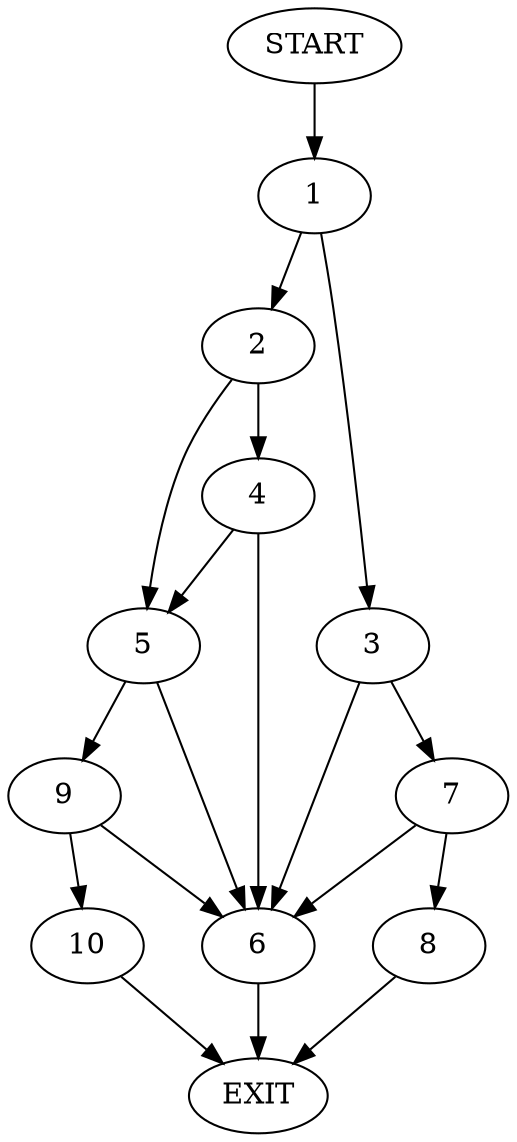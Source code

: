 digraph {
0 [label="START"]
11 [label="EXIT"]
0 -> 1
1 -> 2
1 -> 3
2 -> 4
2 -> 5
3 -> 6
3 -> 7
6 -> 11
7 -> 8
7 -> 6
8 -> 11
4 -> 6
4 -> 5
5 -> 6
5 -> 9
9 -> 6
9 -> 10
10 -> 11
}
